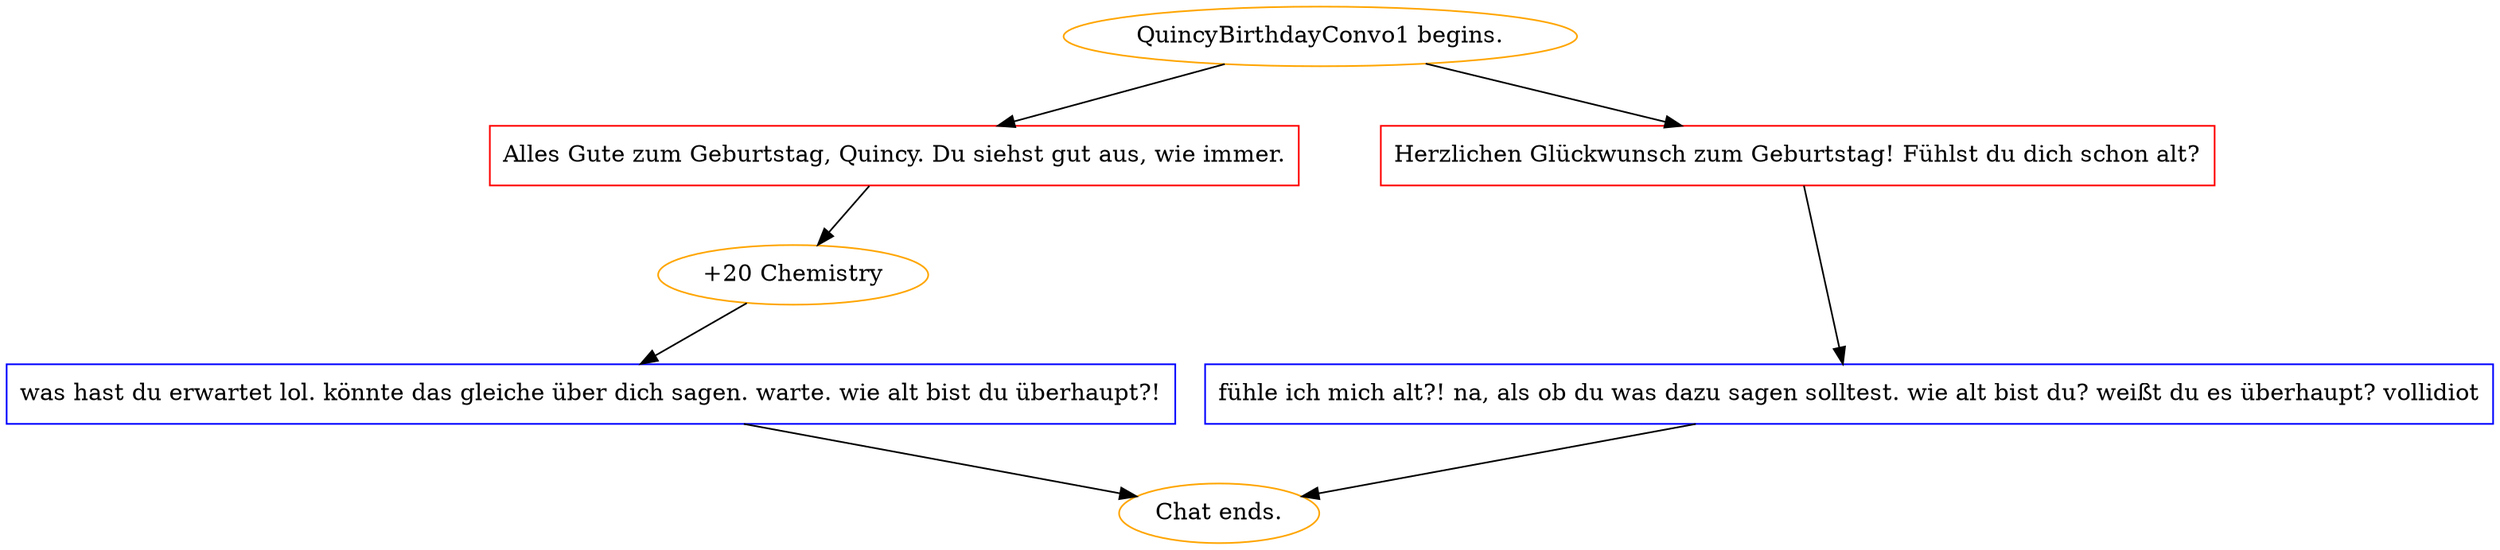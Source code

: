 digraph {
	"QuincyBirthdayConvo1 begins." [color=orange];
		"QuincyBirthdayConvo1 begins." -> j3126134891;
		"QuincyBirthdayConvo1 begins." -> j2169398964;
	j3126134891 [label="Alles Gute zum Geburtstag, Quincy. Du siehst gut aus, wie immer.",shape=box,color=red];
		j3126134891 -> j3216884167;
	j2169398964 [label="Herzlichen Glückwunsch zum Geburtstag! Fühlst du dich schon alt?",shape=box,color=red];
		j2169398964 -> j1932827082;
	j3216884167 [label="+20 Chemistry",color=orange];
		j3216884167 -> j2852786172;
	j1932827082 [label="fühle ich mich alt?! na, als ob du was dazu sagen solltest. wie alt bist du? weißt du es überhaupt? vollidiot",shape=box,color=blue];
		j1932827082 -> "Chat ends.";
	j2852786172 [label="was hast du erwartet lol. könnte das gleiche über dich sagen. warte. wie alt bist du überhaupt?!",shape=box,color=blue];
		j2852786172 -> "Chat ends.";
	"Chat ends." [color=orange];
}